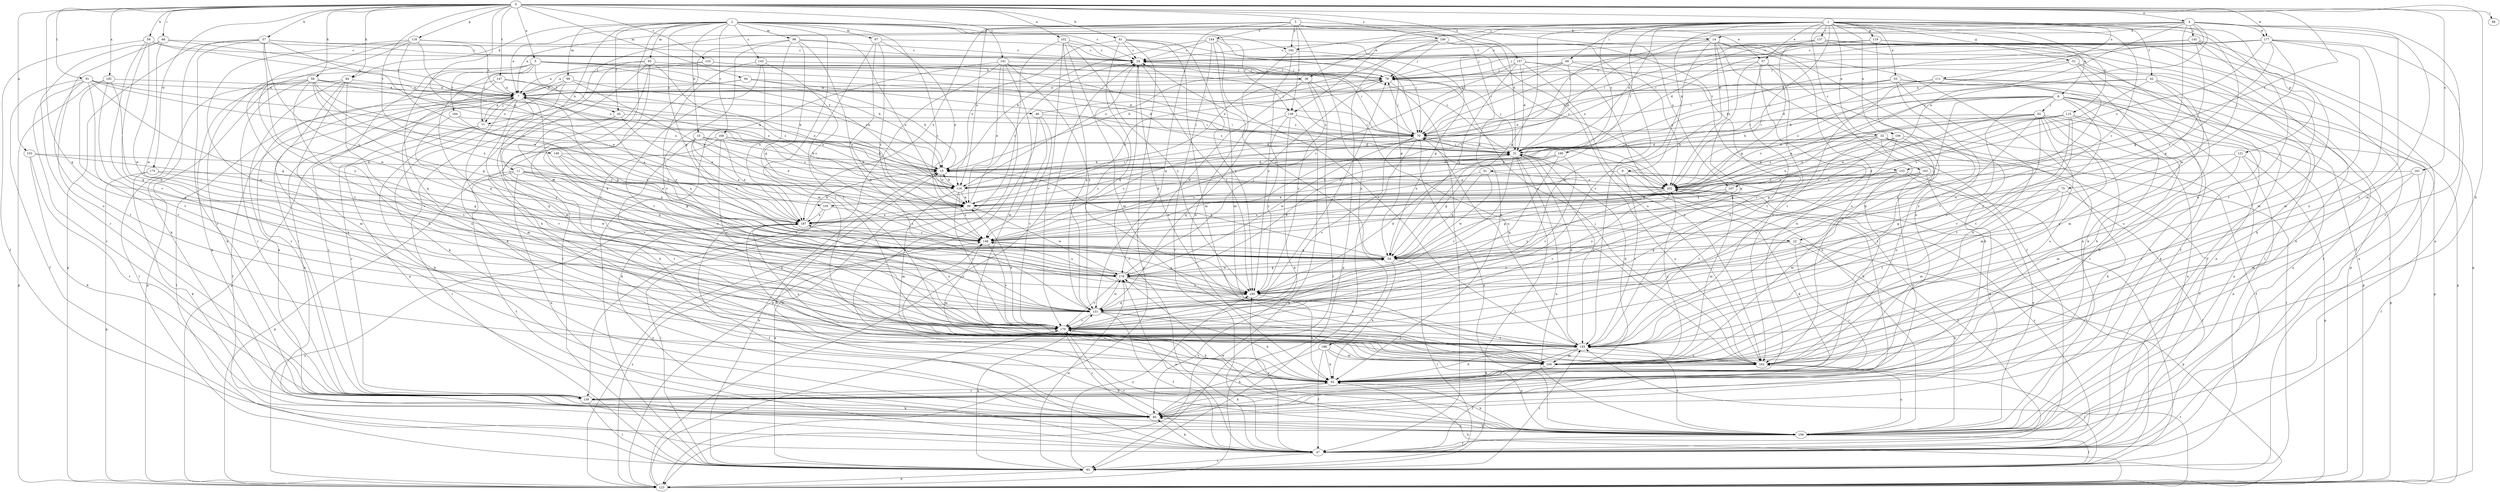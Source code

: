 strict digraph  {
0;
1;
2;
3;
4;
5;
6;
7;
9;
10;
11;
14;
15;
22;
24;
31;
32;
33;
37;
38;
39;
41;
42;
45;
46;
47;
51;
54;
56;
57;
58;
61;
62;
66;
68;
69;
70;
75;
77;
78;
84;
85;
91;
92;
93;
94;
95;
96;
97;
99;
100;
102;
103;
105;
106;
107;
108;
111;
115;
116;
118;
119;
121;
123;
131;
133;
137;
138;
139;
141;
143;
144;
145;
146;
147;
149;
153;
155;
157;
161;
162;
163;
168;
170;
175;
177;
178;
182;
186;
187;
190;
192;
194;
195;
199;
202;
0 -> 4  [label=a];
0 -> 5  [label=a];
0 -> 56  [label=h];
0 -> 57  [label=h];
0 -> 58  [label=h];
0 -> 61  [label=h];
0 -> 62  [label=h];
0 -> 66  [label=i];
0 -> 68  [label=i];
0 -> 84  [label=k];
0 -> 91  [label=l];
0 -> 94  [label=m];
0 -> 102  [label=n];
0 -> 103  [label=n];
0 -> 105  [label=n];
0 -> 111  [label=o];
0 -> 118  [label=p];
0 -> 131  [label=q];
0 -> 133  [label=r];
0 -> 141  [label=s];
0 -> 147  [label=t];
0 -> 149  [label=t];
0 -> 153  [label=t];
0 -> 157  [label=u];
0 -> 161  [label=u];
0 -> 175  [label=w];
0 -> 177  [label=w];
0 -> 182  [label=x];
0 -> 199  [label=z];
1 -> 6  [label=a];
1 -> 7  [label=a];
1 -> 9  [label=b];
1 -> 22  [label=c];
1 -> 31  [label=d];
1 -> 32  [label=e];
1 -> 33  [label=e];
1 -> 37  [label=e];
1 -> 41  [label=f];
1 -> 42  [label=f];
1 -> 51  [label=g];
1 -> 54  [label=g];
1 -> 69  [label=i];
1 -> 75  [label=j];
1 -> 77  [label=j];
1 -> 105  [label=n];
1 -> 106  [label=n];
1 -> 115  [label=o];
1 -> 119  [label=p];
1 -> 121  [label=p];
1 -> 137  [label=r];
1 -> 138  [label=r];
1 -> 162  [label=u];
1 -> 163  [label=v];
1 -> 190  [label=y];
1 -> 202  [label=z];
2 -> 7  [label=a];
2 -> 10  [label=b];
2 -> 11  [label=b];
2 -> 14  [label=b];
2 -> 22  [label=c];
2 -> 24  [label=c];
2 -> 45  [label=f];
2 -> 54  [label=g];
2 -> 84  [label=k];
2 -> 95  [label=m];
2 -> 96  [label=m];
2 -> 97  [label=m];
2 -> 99  [label=m];
2 -> 100  [label=m];
2 -> 138  [label=r];
2 -> 143  [label=s];
2 -> 153  [label=t];
2 -> 168  [label=v];
2 -> 170  [label=v];
2 -> 192  [label=y];
3 -> 31  [label=d];
3 -> 37  [label=e];
3 -> 107  [label=n];
3 -> 116  [label=o];
3 -> 131  [label=q];
3 -> 138  [label=r];
3 -> 144  [label=s];
3 -> 186  [label=x];
3 -> 187  [label=x];
3 -> 192  [label=y];
4 -> 14  [label=b];
4 -> 31  [label=d];
4 -> 38  [label=e];
4 -> 54  [label=g];
4 -> 70  [label=i];
4 -> 100  [label=m];
4 -> 107  [label=n];
4 -> 139  [label=r];
4 -> 145  [label=s];
4 -> 162  [label=u];
4 -> 177  [label=w];
4 -> 192  [label=y];
4 -> 202  [label=z];
5 -> 15  [label=b];
5 -> 31  [label=d];
5 -> 38  [label=e];
5 -> 45  [label=f];
5 -> 62  [label=h];
5 -> 70  [label=i];
5 -> 77  [label=j];
5 -> 85  [label=k];
5 -> 116  [label=o];
5 -> 131  [label=q];
5 -> 194  [label=y];
6 -> 15  [label=b];
6 -> 39  [label=e];
6 -> 62  [label=h];
6 -> 85  [label=k];
6 -> 92  [label=l];
6 -> 108  [label=n];
6 -> 123  [label=p];
6 -> 131  [label=q];
6 -> 155  [label=t];
6 -> 170  [label=v];
6 -> 202  [label=z];
7 -> 46  [label=f];
7 -> 47  [label=f];
7 -> 54  [label=g];
7 -> 77  [label=j];
7 -> 93  [label=l];
7 -> 100  [label=m];
7 -> 108  [label=n];
7 -> 116  [label=o];
7 -> 131  [label=q];
7 -> 139  [label=r];
7 -> 195  [label=y];
9 -> 85  [label=k];
9 -> 93  [label=l];
9 -> 116  [label=o];
9 -> 155  [label=t];
10 -> 15  [label=b];
10 -> 31  [label=d];
10 -> 39  [label=e];
10 -> 146  [label=s];
10 -> 170  [label=v];
10 -> 187  [label=x];
11 -> 39  [label=e];
11 -> 47  [label=f];
11 -> 108  [label=n];
11 -> 116  [label=o];
11 -> 123  [label=p];
11 -> 155  [label=t];
11 -> 187  [label=x];
14 -> 24  [label=c];
14 -> 47  [label=f];
14 -> 62  [label=h];
14 -> 108  [label=n];
14 -> 131  [label=q];
14 -> 146  [label=s];
14 -> 162  [label=u];
14 -> 170  [label=v];
14 -> 202  [label=z];
15 -> 31  [label=d];
15 -> 116  [label=o];
15 -> 202  [label=z];
22 -> 54  [label=g];
22 -> 108  [label=n];
22 -> 123  [label=p];
22 -> 139  [label=r];
22 -> 195  [label=y];
24 -> 78  [label=j];
24 -> 162  [label=u];
24 -> 195  [label=y];
31 -> 15  [label=b];
31 -> 24  [label=c];
31 -> 70  [label=i];
31 -> 78  [label=j];
31 -> 93  [label=l];
31 -> 108  [label=n];
31 -> 155  [label=t];
31 -> 162  [label=u];
31 -> 170  [label=v];
32 -> 31  [label=d];
32 -> 47  [label=f];
32 -> 54  [label=g];
32 -> 85  [label=k];
32 -> 93  [label=l];
32 -> 116  [label=o];
32 -> 162  [label=u];
32 -> 170  [label=v];
32 -> 202  [label=z];
33 -> 7  [label=a];
33 -> 31  [label=d];
33 -> 62  [label=h];
33 -> 70  [label=i];
33 -> 108  [label=n];
33 -> 123  [label=p];
33 -> 170  [label=v];
37 -> 62  [label=h];
37 -> 78  [label=j];
37 -> 85  [label=k];
37 -> 131  [label=q];
37 -> 155  [label=t];
37 -> 162  [label=u];
38 -> 7  [label=a];
38 -> 93  [label=l];
38 -> 162  [label=u];
38 -> 178  [label=w];
38 -> 195  [label=y];
39 -> 24  [label=c];
39 -> 178  [label=w];
39 -> 187  [label=x];
41 -> 39  [label=e];
41 -> 54  [label=g];
41 -> 178  [label=w];
41 -> 202  [label=z];
42 -> 7  [label=a];
42 -> 31  [label=d];
42 -> 100  [label=m];
42 -> 123  [label=p];
42 -> 146  [label=s];
42 -> 162  [label=u];
45 -> 39  [label=e];
45 -> 70  [label=i];
45 -> 93  [label=l];
45 -> 131  [label=q];
46 -> 70  [label=i];
46 -> 78  [label=j];
46 -> 123  [label=p];
46 -> 146  [label=s];
46 -> 170  [label=v];
47 -> 24  [label=c];
47 -> 85  [label=k];
47 -> 93  [label=l];
47 -> 170  [label=v];
47 -> 178  [label=w];
47 -> 187  [label=x];
47 -> 195  [label=y];
47 -> 202  [label=z];
51 -> 47  [label=f];
51 -> 78  [label=j];
51 -> 85  [label=k];
51 -> 108  [label=n];
51 -> 155  [label=t];
54 -> 15  [label=b];
54 -> 24  [label=c];
54 -> 62  [label=h];
54 -> 93  [label=l];
54 -> 178  [label=w];
56 -> 7  [label=a];
56 -> 24  [label=c];
56 -> 47  [label=f];
56 -> 131  [label=q];
56 -> 170  [label=v];
56 -> 178  [label=w];
57 -> 24  [label=c];
57 -> 70  [label=i];
57 -> 85  [label=k];
57 -> 116  [label=o];
57 -> 123  [label=p];
57 -> 139  [label=r];
57 -> 146  [label=s];
57 -> 178  [label=w];
58 -> 7  [label=a];
58 -> 15  [label=b];
58 -> 39  [label=e];
58 -> 54  [label=g];
58 -> 85  [label=k];
58 -> 93  [label=l];
58 -> 139  [label=r];
58 -> 170  [label=v];
58 -> 187  [label=x];
58 -> 202  [label=z];
61 -> 24  [label=c];
61 -> 70  [label=i];
61 -> 100  [label=m];
61 -> 116  [label=o];
61 -> 123  [label=p];
61 -> 131  [label=q];
61 -> 195  [label=y];
62 -> 85  [label=k];
62 -> 139  [label=r];
62 -> 170  [label=v];
66 -> 7  [label=a];
66 -> 24  [label=c];
66 -> 139  [label=r];
66 -> 162  [label=u];
66 -> 178  [label=w];
69 -> 15  [label=b];
69 -> 31  [label=d];
69 -> 47  [label=f];
69 -> 70  [label=i];
69 -> 78  [label=j];
69 -> 170  [label=v];
70 -> 31  [label=d];
70 -> 78  [label=j];
70 -> 93  [label=l];
70 -> 108  [label=n];
70 -> 146  [label=s];
70 -> 170  [label=v];
70 -> 178  [label=w];
75 -> 39  [label=e];
75 -> 47  [label=f];
75 -> 54  [label=g];
75 -> 100  [label=m];
75 -> 155  [label=t];
77 -> 7  [label=a];
77 -> 85  [label=k];
77 -> 108  [label=n];
77 -> 139  [label=r];
77 -> 146  [label=s];
78 -> 7  [label=a];
78 -> 24  [label=c];
78 -> 39  [label=e];
78 -> 47  [label=f];
84 -> 7  [label=a];
84 -> 62  [label=h];
84 -> 85  [label=k];
84 -> 100  [label=m];
84 -> 123  [label=p];
84 -> 155  [label=t];
85 -> 108  [label=n];
85 -> 170  [label=v];
85 -> 202  [label=z];
91 -> 7  [label=a];
91 -> 39  [label=e];
91 -> 47  [label=f];
91 -> 54  [label=g];
91 -> 116  [label=o];
91 -> 131  [label=q];
91 -> 139  [label=r];
91 -> 155  [label=t];
92 -> 70  [label=i];
92 -> 100  [label=m];
92 -> 108  [label=n];
92 -> 123  [label=p];
92 -> 139  [label=r];
92 -> 146  [label=s];
92 -> 162  [label=u];
92 -> 170  [label=v];
92 -> 187  [label=x];
92 -> 195  [label=y];
92 -> 202  [label=z];
93 -> 15  [label=b];
93 -> 39  [label=e];
93 -> 123  [label=p];
93 -> 131  [label=q];
93 -> 155  [label=t];
93 -> 178  [label=w];
93 -> 195  [label=y];
94 -> 7  [label=a];
94 -> 15  [label=b];
94 -> 31  [label=d];
94 -> 139  [label=r];
94 -> 202  [label=z];
95 -> 7  [label=a];
95 -> 39  [label=e];
95 -> 62  [label=h];
95 -> 78  [label=j];
95 -> 85  [label=k];
95 -> 100  [label=m];
95 -> 170  [label=v];
96 -> 24  [label=c];
96 -> 39  [label=e];
96 -> 54  [label=g];
96 -> 93  [label=l];
96 -> 146  [label=s];
96 -> 155  [label=t];
96 -> 170  [label=v];
97 -> 24  [label=c];
97 -> 39  [label=e];
97 -> 131  [label=q];
97 -> 146  [label=s];
97 -> 155  [label=t];
99 -> 7  [label=a];
99 -> 15  [label=b];
99 -> 39  [label=e];
99 -> 85  [label=k];
99 -> 123  [label=p];
100 -> 31  [label=d];
100 -> 47  [label=f];
100 -> 187  [label=x];
100 -> 202  [label=z];
102 -> 24  [label=c];
102 -> 70  [label=i];
102 -> 100  [label=m];
102 -> 123  [label=p];
102 -> 131  [label=q];
102 -> 170  [label=v];
102 -> 195  [label=y];
103 -> 15  [label=b];
103 -> 54  [label=g];
103 -> 85  [label=k];
103 -> 139  [label=r];
105 -> 93  [label=l];
105 -> 146  [label=s];
105 -> 187  [label=x];
106 -> 31  [label=d];
106 -> 47  [label=f];
106 -> 54  [label=g];
106 -> 155  [label=t];
106 -> 195  [label=y];
106 -> 202  [label=z];
107 -> 39  [label=e];
107 -> 54  [label=g];
107 -> 100  [label=m];
107 -> 195  [label=y];
108 -> 15  [label=b];
108 -> 47  [label=f];
108 -> 62  [label=h];
108 -> 85  [label=k];
108 -> 93  [label=l];
108 -> 146  [label=s];
108 -> 155  [label=t];
108 -> 162  [label=u];
108 -> 178  [label=w];
111 -> 7  [label=a];
111 -> 15  [label=b];
111 -> 62  [label=h];
111 -> 70  [label=i];
111 -> 108  [label=n];
111 -> 146  [label=s];
111 -> 202  [label=z];
115 -> 15  [label=b];
115 -> 39  [label=e];
115 -> 62  [label=h];
115 -> 70  [label=i];
115 -> 108  [label=n];
115 -> 155  [label=t];
115 -> 187  [label=x];
115 -> 195  [label=y];
116 -> 15  [label=b];
116 -> 39  [label=e];
116 -> 70  [label=i];
116 -> 100  [label=m];
116 -> 146  [label=s];
116 -> 170  [label=v];
118 -> 7  [label=a];
118 -> 24  [label=c];
118 -> 116  [label=o];
118 -> 131  [label=q];
118 -> 155  [label=t];
118 -> 187  [label=x];
118 -> 195  [label=y];
119 -> 24  [label=c];
119 -> 47  [label=f];
119 -> 70  [label=i];
119 -> 93  [label=l];
119 -> 108  [label=n];
119 -> 116  [label=o];
119 -> 155  [label=t];
121 -> 15  [label=b];
121 -> 100  [label=m];
121 -> 108  [label=n];
121 -> 123  [label=p];
121 -> 195  [label=y];
123 -> 24  [label=c];
123 -> 62  [label=h];
123 -> 146  [label=s];
123 -> 155  [label=t];
123 -> 170  [label=v];
123 -> 187  [label=x];
131 -> 24  [label=c];
131 -> 47  [label=f];
131 -> 62  [label=h];
131 -> 78  [label=j];
131 -> 162  [label=u];
131 -> 170  [label=v];
131 -> 178  [label=w];
133 -> 7  [label=a];
133 -> 70  [label=i];
133 -> 78  [label=j];
133 -> 131  [label=q];
133 -> 202  [label=z];
137 -> 24  [label=c];
137 -> 39  [label=e];
137 -> 47  [label=f];
137 -> 54  [label=g];
137 -> 93  [label=l];
137 -> 123  [label=p];
138 -> 70  [label=i];
138 -> 85  [label=k];
138 -> 123  [label=p];
138 -> 131  [label=q];
138 -> 195  [label=y];
139 -> 62  [label=h];
139 -> 85  [label=k];
139 -> 93  [label=l];
141 -> 39  [label=e];
141 -> 78  [label=j];
141 -> 93  [label=l];
141 -> 100  [label=m];
141 -> 108  [label=n];
141 -> 139  [label=r];
141 -> 195  [label=y];
141 -> 202  [label=z];
143 -> 78  [label=j];
143 -> 146  [label=s];
143 -> 155  [label=t];
143 -> 187  [label=x];
143 -> 195  [label=y];
144 -> 15  [label=b];
144 -> 24  [label=c];
144 -> 47  [label=f];
144 -> 54  [label=g];
144 -> 100  [label=m];
144 -> 155  [label=t];
144 -> 202  [label=z];
145 -> 24  [label=c];
145 -> 31  [label=d];
145 -> 54  [label=g];
145 -> 70  [label=i];
145 -> 78  [label=j];
145 -> 100  [label=m];
145 -> 123  [label=p];
145 -> 155  [label=t];
146 -> 54  [label=g];
146 -> 100  [label=m];
146 -> 170  [label=v];
146 -> 195  [label=y];
147 -> 7  [label=a];
147 -> 15  [label=b];
147 -> 139  [label=r];
147 -> 162  [label=u];
147 -> 202  [label=z];
149 -> 15  [label=b];
149 -> 54  [label=g];
149 -> 187  [label=x];
149 -> 195  [label=y];
153 -> 39  [label=e];
153 -> 62  [label=h];
153 -> 93  [label=l];
153 -> 108  [label=n];
153 -> 155  [label=t];
153 -> 202  [label=z];
155 -> 31  [label=d];
155 -> 62  [label=h];
155 -> 70  [label=i];
155 -> 100  [label=m];
155 -> 139  [label=r];
155 -> 162  [label=u];
157 -> 31  [label=d];
157 -> 54  [label=g];
157 -> 78  [label=j];
157 -> 108  [label=n];
157 -> 146  [label=s];
157 -> 162  [label=u];
157 -> 202  [label=z];
161 -> 47  [label=f];
161 -> 100  [label=m];
161 -> 116  [label=o];
161 -> 155  [label=t];
162 -> 62  [label=h];
162 -> 78  [label=j];
162 -> 93  [label=l];
163 -> 85  [label=k];
163 -> 100  [label=m];
163 -> 139  [label=r];
163 -> 187  [label=x];
163 -> 202  [label=z];
168 -> 15  [label=b];
168 -> 31  [label=d];
168 -> 62  [label=h];
168 -> 85  [label=k];
168 -> 170  [label=v];
168 -> 187  [label=x];
168 -> 202  [label=z];
170 -> 39  [label=e];
170 -> 62  [label=h];
170 -> 155  [label=t];
170 -> 187  [label=x];
175 -> 85  [label=k];
175 -> 116  [label=o];
175 -> 123  [label=p];
175 -> 178  [label=w];
177 -> 24  [label=c];
177 -> 70  [label=i];
177 -> 78  [label=j];
177 -> 100  [label=m];
177 -> 108  [label=n];
177 -> 146  [label=s];
177 -> 162  [label=u];
177 -> 178  [label=w];
177 -> 202  [label=z];
178 -> 7  [label=a];
178 -> 31  [label=d];
178 -> 54  [label=g];
178 -> 78  [label=j];
178 -> 146  [label=s];
178 -> 155  [label=t];
178 -> 170  [label=v];
178 -> 195  [label=y];
182 -> 7  [label=a];
182 -> 123  [label=p];
182 -> 155  [label=t];
182 -> 170  [label=v];
182 -> 178  [label=w];
186 -> 47  [label=f];
186 -> 62  [label=h];
186 -> 85  [label=k];
186 -> 100  [label=m];
186 -> 108  [label=n];
187 -> 7  [label=a];
187 -> 15  [label=b];
187 -> 31  [label=d];
187 -> 47  [label=f];
187 -> 62  [label=h];
187 -> 146  [label=s];
190 -> 15  [label=b];
190 -> 54  [label=g];
190 -> 131  [label=q];
190 -> 146  [label=s];
190 -> 170  [label=v];
192 -> 54  [label=g];
192 -> 62  [label=h];
192 -> 195  [label=y];
194 -> 70  [label=i];
194 -> 146  [label=s];
194 -> 170  [label=v];
195 -> 31  [label=d];
195 -> 62  [label=h];
195 -> 131  [label=q];
199 -> 24  [label=c];
199 -> 62  [label=h];
199 -> 78  [label=j];
199 -> 116  [label=o];
199 -> 123  [label=p];
199 -> 155  [label=t];
199 -> 162  [label=u];
202 -> 39  [label=e];
202 -> 47  [label=f];
202 -> 146  [label=s];
202 -> 170  [label=v];
202 -> 195  [label=y];
}
